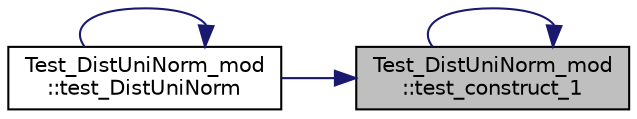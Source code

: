 digraph "Test_DistUniNorm_mod::test_construct_1"
{
 // LATEX_PDF_SIZE
  edge [fontname="Helvetica",fontsize="10",labelfontname="Helvetica",labelfontsize="10"];
  node [fontname="Helvetica",fontsize="10",shape=record];
  rankdir="RL";
  Node1 [label="Test_DistUniNorm_mod\l::test_construct_1",height=0.2,width=0.4,color="black", fillcolor="grey75", style="filled", fontcolor="black",tooltip="Test the constructor without input arguments."];
  Node1 -> Node1 [dir="back",color="midnightblue",fontsize="10",style="solid",fontname="Helvetica"];
  Node1 -> Node2 [dir="back",color="midnightblue",fontsize="10",style="solid",fontname="Helvetica"];
  Node2 [label="Test_DistUniNorm_mod\l::test_DistUniNorm",height=0.2,width=0.4,color="black", fillcolor="white", style="filled",URL="$namespaceTest__DistUniNorm__mod.html#a71edac0a547dbba141492c2ee569d138",tooltip=" "];
  Node2 -> Node2 [dir="back",color="midnightblue",fontsize="10",style="solid",fontname="Helvetica"];
}

